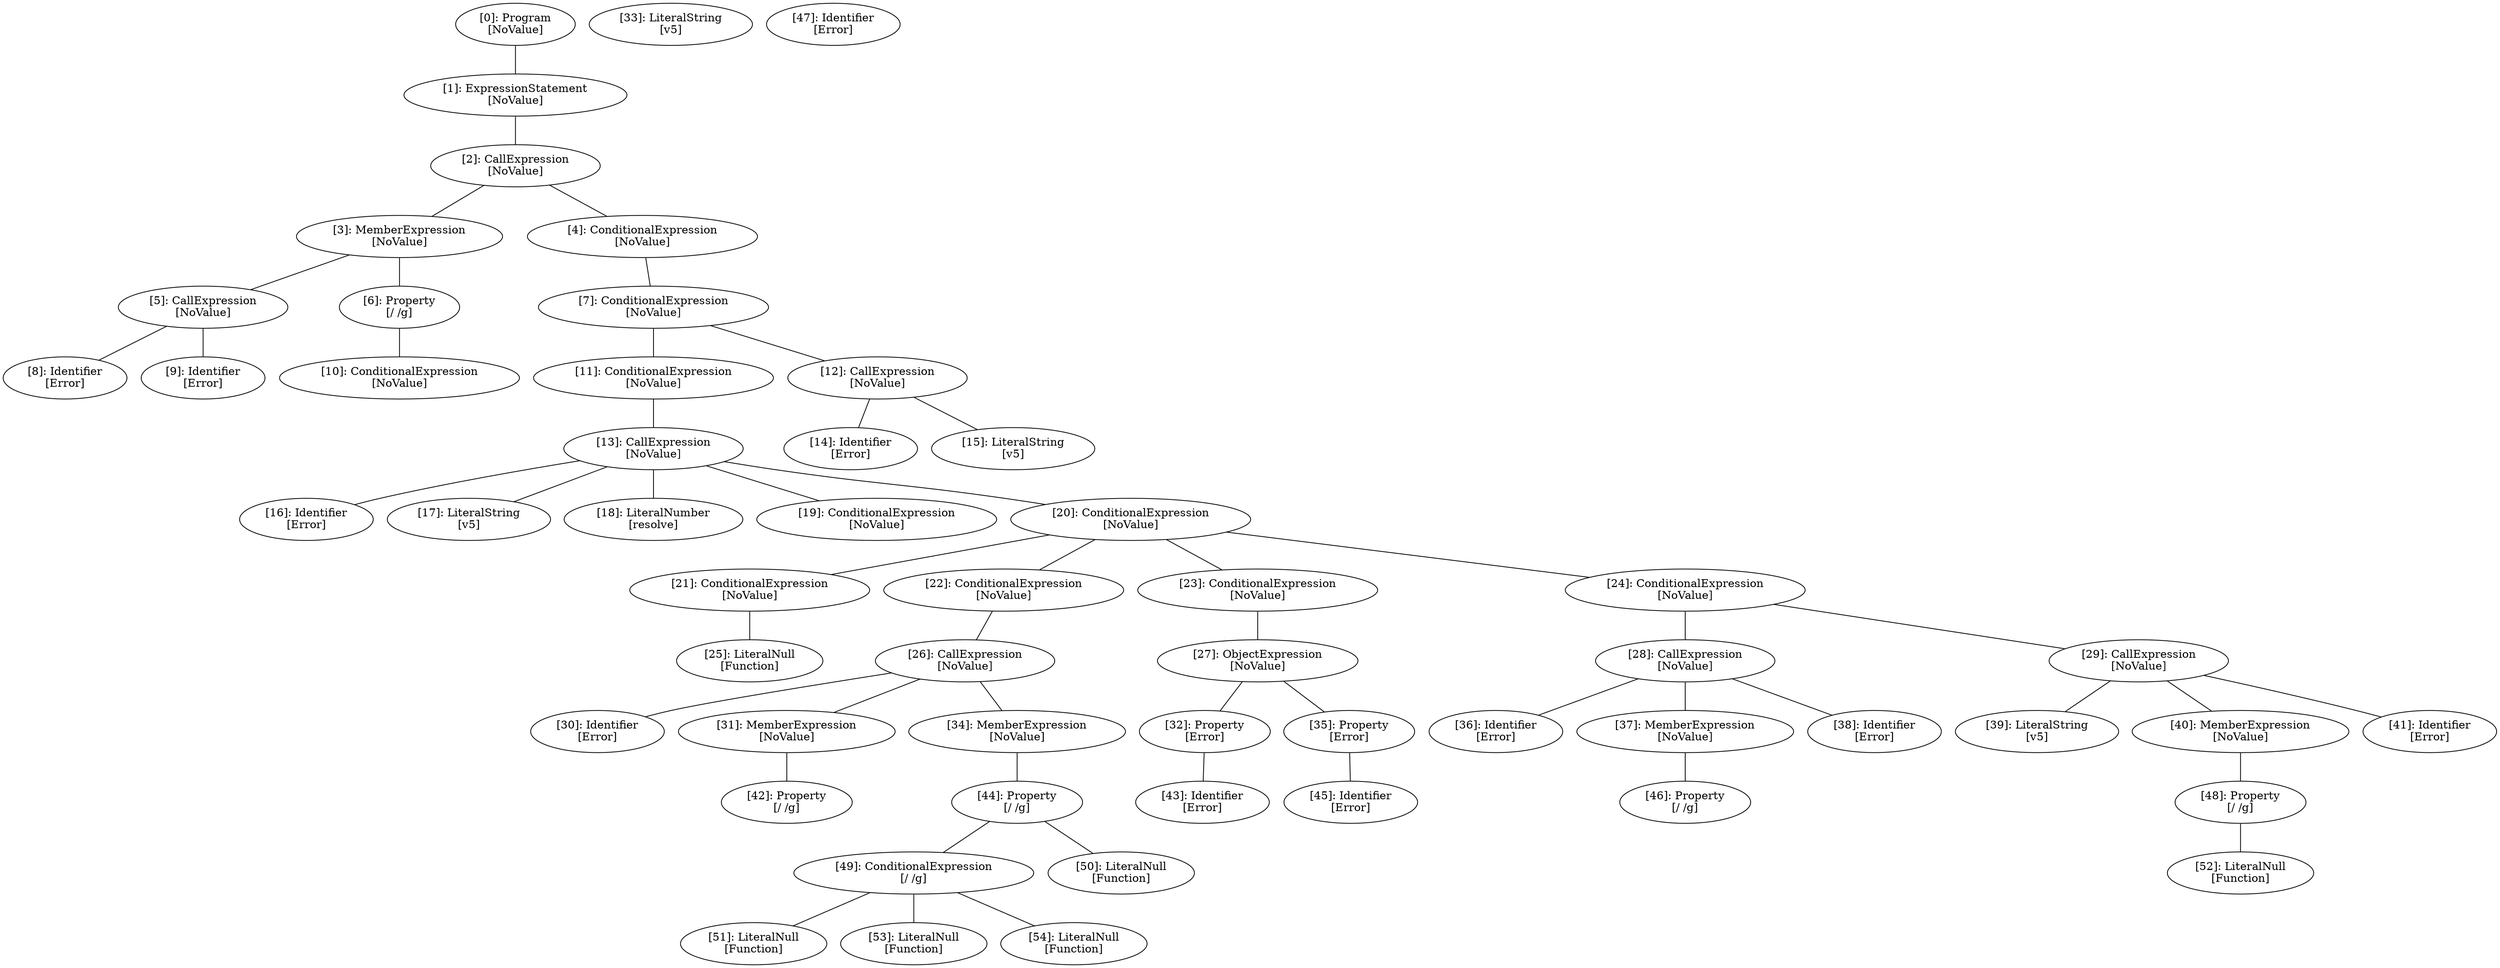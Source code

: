 // Result
graph {
	0 [label="[0]: Program
[NoValue]"]
	1 [label="[1]: ExpressionStatement
[NoValue]"]
	2 [label="[2]: CallExpression
[NoValue]"]
	3 [label="[3]: MemberExpression
[NoValue]"]
	4 [label="[4]: ConditionalExpression
[NoValue]"]
	5 [label="[5]: CallExpression
[NoValue]"]
	6 [label="[6]: Property
[/ /g]"]
	7 [label="[7]: ConditionalExpression
[NoValue]"]
	8 [label="[8]: Identifier
[Error]"]
	9 [label="[9]: Identifier
[Error]"]
	10 [label="[10]: ConditionalExpression
[NoValue]"]
	11 [label="[11]: ConditionalExpression
[NoValue]"]
	12 [label="[12]: CallExpression
[NoValue]"]
	13 [label="[13]: CallExpression
[NoValue]"]
	14 [label="[14]: Identifier
[Error]"]
	15 [label="[15]: LiteralString
[v5]"]
	16 [label="[16]: Identifier
[Error]"]
	17 [label="[17]: LiteralString
[v5]"]
	18 [label="[18]: LiteralNumber
[resolve]"]
	19 [label="[19]: ConditionalExpression
[NoValue]"]
	20 [label="[20]: ConditionalExpression
[NoValue]"]
	21 [label="[21]: ConditionalExpression
[NoValue]"]
	22 [label="[22]: ConditionalExpression
[NoValue]"]
	23 [label="[23]: ConditionalExpression
[NoValue]"]
	24 [label="[24]: ConditionalExpression
[NoValue]"]
	25 [label="[25]: LiteralNull
[Function]"]
	26 [label="[26]: CallExpression
[NoValue]"]
	27 [label="[27]: ObjectExpression
[NoValue]"]
	28 [label="[28]: CallExpression
[NoValue]"]
	29 [label="[29]: CallExpression
[NoValue]"]
	30 [label="[30]: Identifier
[Error]"]
	31 [label="[31]: MemberExpression
[NoValue]"]
	32 [label="[32]: Property
[Error]"]
	33 [label="[33]: LiteralString
[v5]"]
	34 [label="[34]: MemberExpression
[NoValue]"]
	35 [label="[35]: Property
[Error]"]
	36 [label="[36]: Identifier
[Error]"]
	37 [label="[37]: MemberExpression
[NoValue]"]
	38 [label="[38]: Identifier
[Error]"]
	39 [label="[39]: LiteralString
[v5]"]
	40 [label="[40]: MemberExpression
[NoValue]"]
	41 [label="[41]: Identifier
[Error]"]
	42 [label="[42]: Property
[/ /g]"]
	43 [label="[43]: Identifier
[Error]"]
	44 [label="[44]: Property
[/ /g]"]
	45 [label="[45]: Identifier
[Error]"]
	46 [label="[46]: Property
[/ /g]"]
	47 [label="[47]: Identifier
[Error]"]
	48 [label="[48]: Property
[/ /g]"]
	49 [label="[49]: ConditionalExpression
[/ /g]"]
	50 [label="[50]: LiteralNull
[Function]"]
	51 [label="[51]: LiteralNull
[Function]"]
	52 [label="[52]: LiteralNull
[Function]"]
	53 [label="[53]: LiteralNull
[Function]"]
	54 [label="[54]: LiteralNull
[Function]"]
	0 -- 1
	1 -- 2
	2 -- 3
	2 -- 4
	3 -- 5
	3 -- 6
	4 -- 7
	5 -- 8
	5 -- 9
	6 -- 10
	7 -- 11
	7 -- 12
	11 -- 13
	12 -- 14
	12 -- 15
	13 -- 16
	13 -- 17
	13 -- 18
	13 -- 19
	13 -- 20
	20 -- 21
	20 -- 22
	20 -- 23
	20 -- 24
	21 -- 25
	22 -- 26
	23 -- 27
	24 -- 28
	24 -- 29
	26 -- 30
	26 -- 31
	26 -- 34
	27 -- 32
	27 -- 35
	28 -- 36
	28 -- 37
	28 -- 38
	29 -- 39
	29 -- 40
	29 -- 41
	31 -- 42
	32 -- 43
	34 -- 44
	35 -- 45
	37 -- 46
	40 -- 48
	44 -- 49
	44 -- 50
	48 -- 52
	49 -- 51
	49 -- 53
	49 -- 54
}
